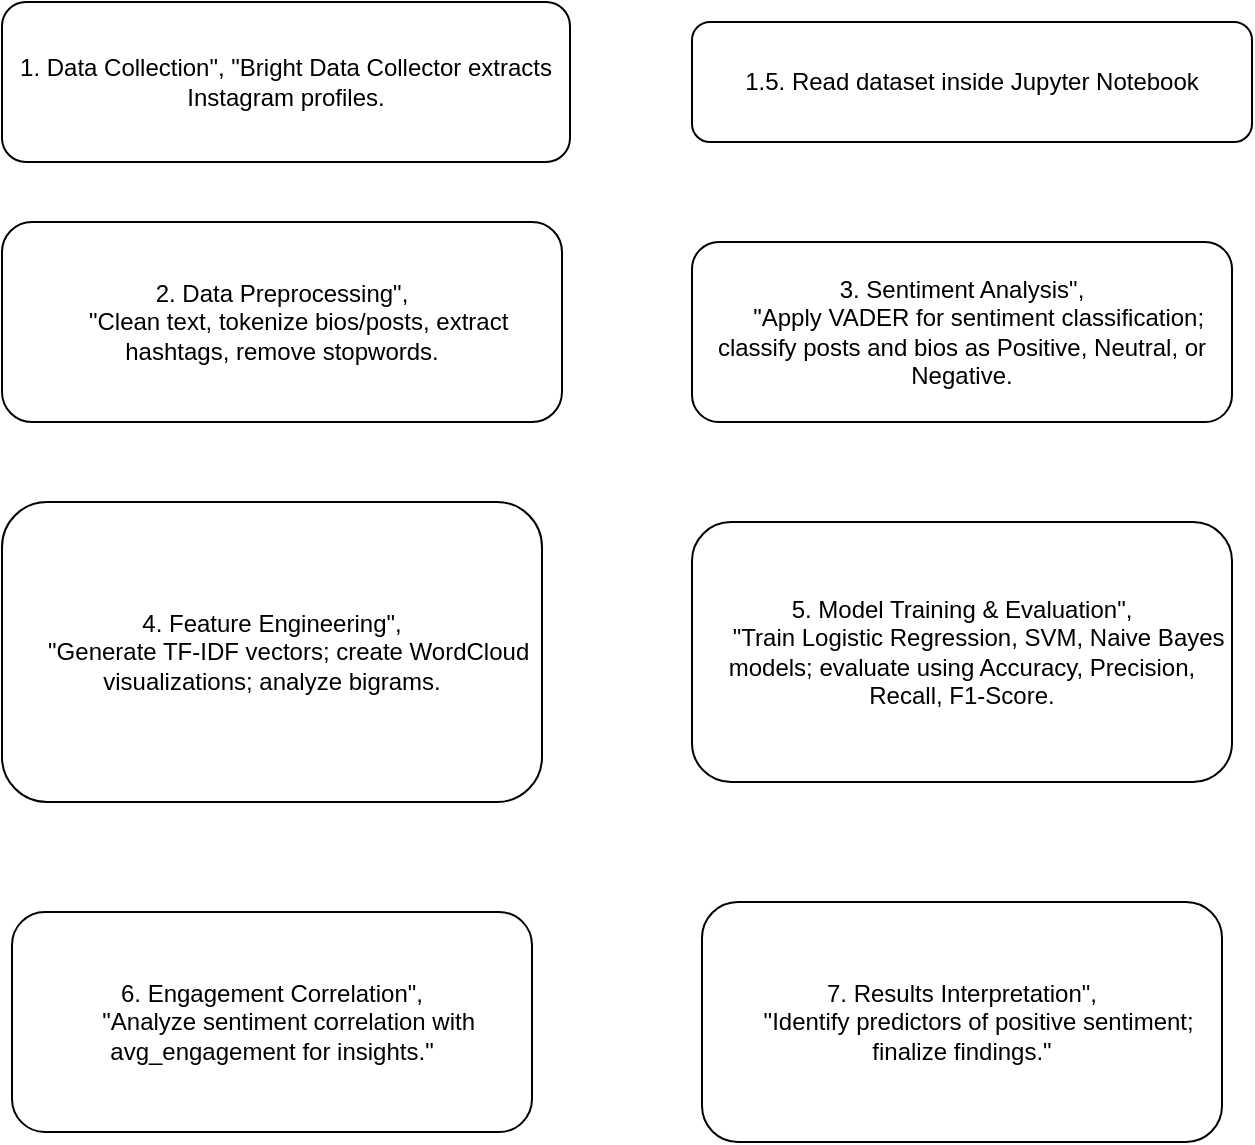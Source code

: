 <mxfile version="25.0.1">
  <diagram name="Page-1" id="_joB1iaHv3DUG348ytJx">
    <mxGraphModel dx="2085" dy="633" grid="1" gridSize="10" guides="1" tooltips="1" connect="1" arrows="1" fold="1" page="1" pageScale="1" pageWidth="850" pageHeight="1100" math="0" shadow="0">
      <root>
        <mxCell id="0" />
        <mxCell id="1" parent="0" />
        <mxCell id="2gafX6BW3km86e23SdZK-1" value="1. Data Collection&quot;, &quot;Bright Data Collector extracts Instagram profiles." style="rounded=1;whiteSpace=wrap;html=1;" vertex="1" parent="1">
          <mxGeometry x="-60" y="40" width="284" height="80" as="geometry" />
        </mxCell>
        <mxCell id="2gafX6BW3km86e23SdZK-2" value="1.5. Read dataset inside Jupyter Notebook" style="rounded=1;whiteSpace=wrap;html=1;" vertex="1" parent="1">
          <mxGeometry x="285" y="50" width="280" height="60" as="geometry" />
        </mxCell>
        <mxCell id="2gafX6BW3km86e23SdZK-3" value="2. Data Preprocessing&quot;, &lt;br&gt;&amp;nbsp;&amp;nbsp;&amp;nbsp;&amp;nbsp; &quot;Clean text, tokenize bios/posts, extract hashtags, remove stopwords." style="rounded=1;whiteSpace=wrap;html=1;" vertex="1" parent="1">
          <mxGeometry x="-60" y="150" width="280" height="100" as="geometry" />
        </mxCell>
        <mxCell id="2gafX6BW3km86e23SdZK-4" value="3. Sentiment Analysis&quot;, &lt;br&gt;&amp;nbsp;&amp;nbsp;&amp;nbsp;&amp;nbsp; &quot;Apply VADER for sentiment classification; classify posts and bios as Positive, Neutral, or Negative." style="rounded=1;whiteSpace=wrap;html=1;" vertex="1" parent="1">
          <mxGeometry x="285" y="160" width="270" height="90" as="geometry" />
        </mxCell>
        <mxCell id="2gafX6BW3km86e23SdZK-5" value="4. Feature Engineering&quot;, &lt;br&gt;&amp;nbsp;&amp;nbsp;&amp;nbsp;&amp;nbsp; &quot;Generate TF-IDF vectors; create WordCloud visualizations; analyze bigrams." style="rounded=1;whiteSpace=wrap;html=1;" vertex="1" parent="1">
          <mxGeometry x="-60" y="290" width="270" height="150" as="geometry" />
        </mxCell>
        <mxCell id="2gafX6BW3km86e23SdZK-6" value="5. Model Training &amp;amp; Evaluation&quot;, &lt;br&gt;&amp;nbsp;&amp;nbsp;&amp;nbsp;&amp;nbsp; &quot;Train Logistic Regression, SVM, Naive Bayes models; evaluate using Accuracy, Precision, Recall, F1-Score." style="rounded=1;whiteSpace=wrap;html=1;" vertex="1" parent="1">
          <mxGeometry x="285" y="300" width="270" height="130" as="geometry" />
        </mxCell>
        <mxCell id="2gafX6BW3km86e23SdZK-7" value="6. Engagement Correlation&quot;, &lt;br&gt;&amp;nbsp;&amp;nbsp;&amp;nbsp;&amp;nbsp; &quot;Analyze sentiment correlation with avg_engagement for insights.&quot;" style="rounded=1;whiteSpace=wrap;html=1;" vertex="1" parent="1">
          <mxGeometry x="-55" y="495" width="260" height="110" as="geometry" />
        </mxCell>
        <mxCell id="2gafX6BW3km86e23SdZK-9" value="7. Results Interpretation&quot;, &lt;br&gt;&amp;nbsp;&amp;nbsp;&amp;nbsp;&amp;nbsp; &quot;Identify predictors of positive sentiment; finalize findings.&quot;" style="rounded=1;whiteSpace=wrap;html=1;" vertex="1" parent="1">
          <mxGeometry x="290" y="490" width="260" height="120" as="geometry" />
        </mxCell>
      </root>
    </mxGraphModel>
  </diagram>
</mxfile>
